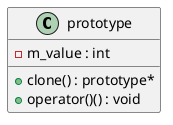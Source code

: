 /'
tag::class-diagram[]
'/
@startuml class-diagram

    class prototype {
        - m_value : int
        + clone() : prototype*
        + operator()() : void
    }

@enduml
/'
end::class-diagram[]
'/
